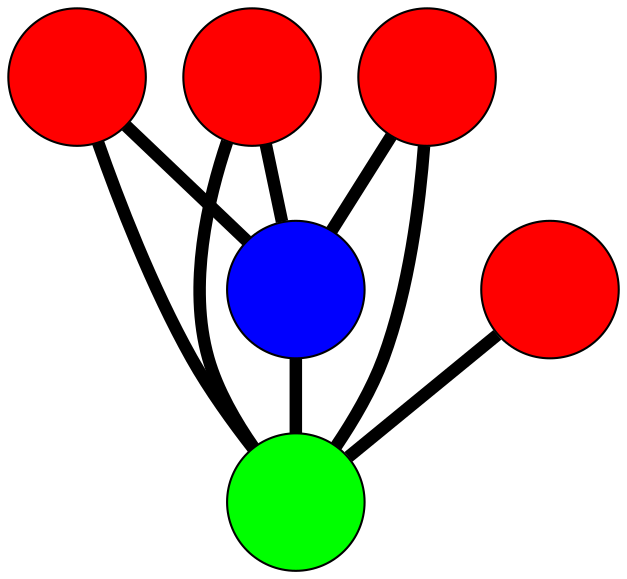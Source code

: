 graph G {
	graph [bb="-121.08,-120.85,139.31,162.97",
		overlap=false,
		sep=0.0,
		splines=true
	];
	node [color=black,
		fixedsize=true,
		fontname="Latin Modern Math",
		fontsize=42,
		height=.92,
		label="\N",
		penwidth=1,
		shape=circle,
		width=.92
	];
	edge [color=black,
		penwidth=6,
		style=bold
	];
	0	 [fillcolor=red,
		height=0.91667,
		label="",
		pos="-88.084,17.601",
		style=filled,
		width=0.91667];
	4	 [fillcolor=blue,
		height=0.91667,
		label="",
		pos="12.075,-57.954",
		style=filled,
		width=0.91667];
	0 -- 4	 [pos="-61.506,-2.448 -46.901,-13.465 -28.848,-27.083 -14.279,-38.073"];
	5	 [fillcolor=green,
		height=0.91667,
		label="",
		pos="6.0404,22.449",
		style=filled,
		width=0.91667];
	0 -- 5	 [pos="-54.899,19.31 -45.901,19.774 -36.16,20.275 -27.162,20.739"];
	1	 [fillcolor=red,
		height=0.91667,
		label="",
		pos="-61.932,-87.851",
		style=filled,
		width=0.91667];
	1 -- 4	 [pos="-30.975,-75.345 -27.014,-73.745 -22.958,-72.107 -18.996,-70.506"];
	1 -- 5	 [pos="-44.604,-59.733 -34.456,-43.265 -21.676,-22.526 -11.493,-6.0021"];
	2	 [fillcolor=red,
		height=0.91667,
		label="",
		pos="106.31,-24.211",
		style=filled,
		width=0.91667];
	2 -- 4	 [pos="75.19,-35.353 64.897,-39.039 53.448,-43.139 43.158,-46.823"];
	2 -- 5	 [pos="76.222,-10.212 63.532,-4.306 48.79,2.5546 36.102,8.4592"];
	3	 [fillcolor=red,
		height=0.91667,
		label="",
		pos="25.595,129.97",
		style=filled,
		width=0.91667];
	3 -- 5	 [pos="19.675,97.416 17.247,84.066 14.441,68.637 12.008,55.26"];
	4 -- 5	 [pos="9.5857,-24.787 9.2351,-20.115 8.8746,-15.312 8.5241,-10.642"];
}
